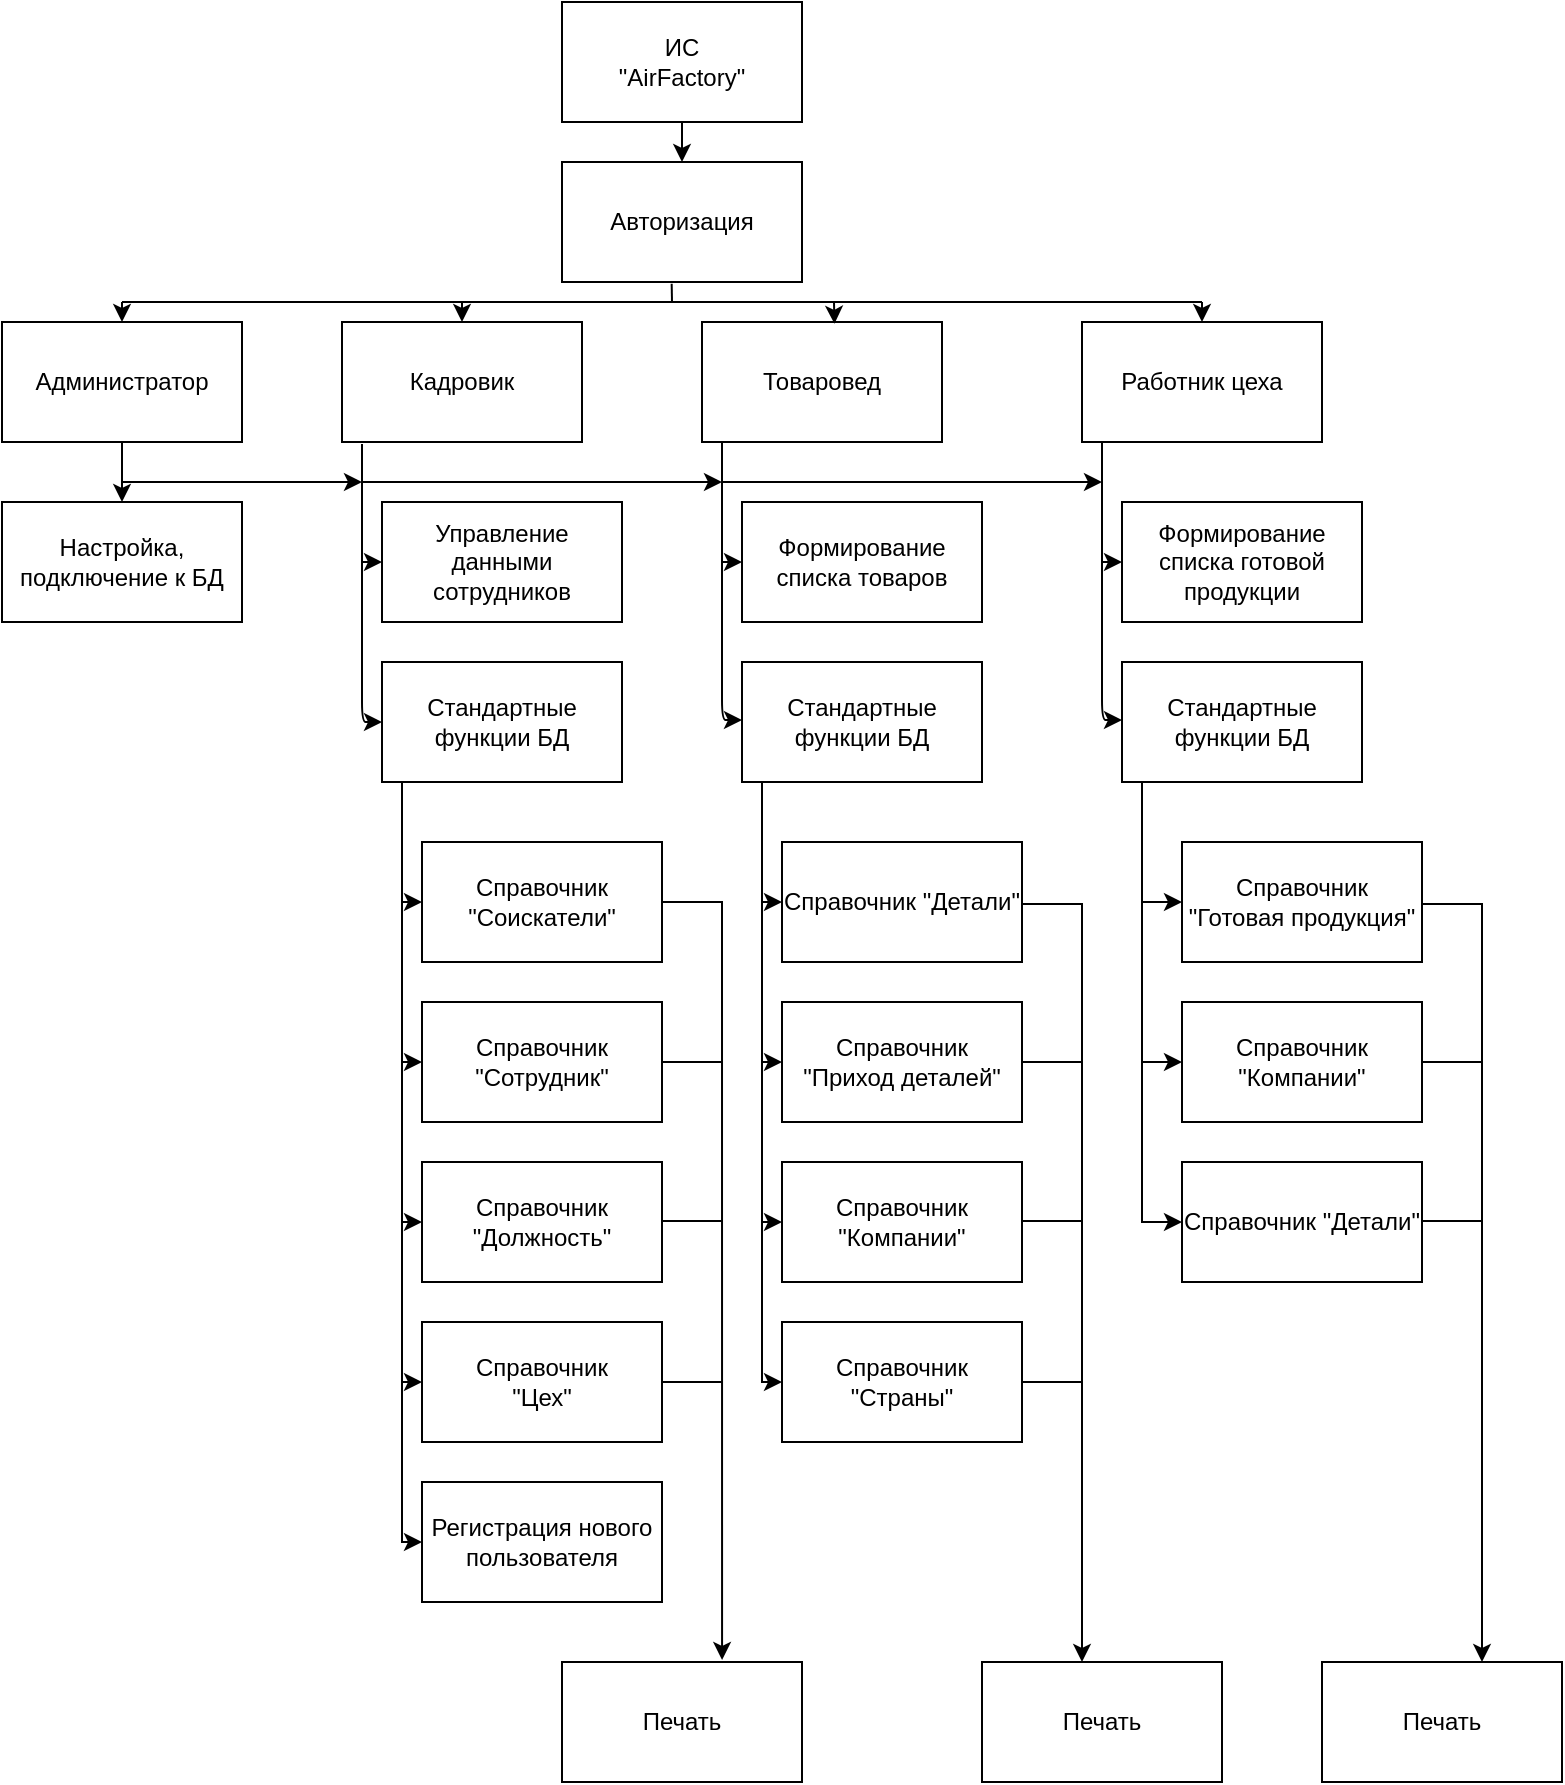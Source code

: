 <mxfile pages="1" version="11.2.8" type="github"><diagram id="sVXaI5wehimavx26GvAm" name="Страница 1"><mxGraphModel dx="1993" dy="932" grid="1" gridSize="10" guides="1" tooltips="1" connect="1" arrows="1" fold="1" page="1" pageScale="1" pageWidth="1169" pageHeight="827" math="0" shadow="0"><root><mxCell id="0"/><mxCell id="1" parent="0"/><mxCell id="CROq5k8IlqrJeaVNKi2W-1" value="ИС &lt;br&gt;&quot;AirFactory&quot;" style="rounded=0;whiteSpace=wrap;html=1;" vertex="1" parent="1"><mxGeometry x="120" y="10" width="120" height="60" as="geometry"/></mxCell><mxCell id="CROq5k8IlqrJeaVNKi2W-2" value="Авторизация" style="rounded=0;whiteSpace=wrap;html=1;" vertex="1" parent="1"><mxGeometry x="120" y="90" width="120" height="60" as="geometry"/></mxCell><mxCell id="CROq5k8IlqrJeaVNKi2W-3" value="Администратор" style="rounded=0;whiteSpace=wrap;html=1;" vertex="1" parent="1"><mxGeometry x="-160" y="170" width="120" height="60" as="geometry"/></mxCell><mxCell id="CROq5k8IlqrJeaVNKi2W-4" value="Кадровик" style="rounded=0;whiteSpace=wrap;html=1;" vertex="1" parent="1"><mxGeometry x="10" y="170" width="120" height="60" as="geometry"/></mxCell><mxCell id="CROq5k8IlqrJeaVNKi2W-5" value="Товаровед" style="rounded=0;whiteSpace=wrap;html=1;" vertex="1" parent="1"><mxGeometry x="190" y="170" width="120" height="60" as="geometry"/></mxCell><mxCell id="CROq5k8IlqrJeaVNKi2W-6" value="Работник цеха" style="rounded=0;whiteSpace=wrap;html=1;" vertex="1" parent="1"><mxGeometry x="380" y="170" width="120" height="60" as="geometry"/></mxCell><mxCell id="CROq5k8IlqrJeaVNKi2W-7" value="Настройка,&lt;br&gt;подключение к БД" style="rounded=0;whiteSpace=wrap;html=1;" vertex="1" parent="1"><mxGeometry x="-160" y="260" width="120" height="60" as="geometry"/></mxCell><mxCell id="CROq5k8IlqrJeaVNKi2W-8" value="Управление данными сотрудников" style="rounded=0;whiteSpace=wrap;html=1;" vertex="1" parent="1"><mxGeometry x="30" y="260" width="120" height="60" as="geometry"/></mxCell><mxCell id="CROq5k8IlqrJeaVNKi2W-70" style="edgeStyle=orthogonalEdgeStyle;rounded=0;orthogonalLoop=1;jettySize=auto;html=1;entryX=0;entryY=0.5;entryDx=0;entryDy=0;" edge="1" parent="1" source="CROq5k8IlqrJeaVNKi2W-9" target="CROq5k8IlqrJeaVNKi2W-19"><mxGeometry relative="1" as="geometry"><Array as="points"><mxPoint x="40" y="780"/></Array></mxGeometry></mxCell><mxCell id="CROq5k8IlqrJeaVNKi2W-9" value="Стандартные функции БД" style="rounded=0;whiteSpace=wrap;html=1;" vertex="1" parent="1"><mxGeometry x="30" y="340" width="120" height="60" as="geometry"/></mxCell><mxCell id="CROq5k8IlqrJeaVNKi2W-10" value="Формирование списка товаров" style="rounded=0;whiteSpace=wrap;html=1;" vertex="1" parent="1"><mxGeometry x="210" y="260" width="120" height="60" as="geometry"/></mxCell><mxCell id="CROq5k8IlqrJeaVNKi2W-69" style="edgeStyle=orthogonalEdgeStyle;rounded=0;orthogonalLoop=1;jettySize=auto;html=1;entryX=0;entryY=0.5;entryDx=0;entryDy=0;" edge="1" parent="1" source="CROq5k8IlqrJeaVNKi2W-11" target="CROq5k8IlqrJeaVNKi2W-27"><mxGeometry relative="1" as="geometry"><Array as="points"><mxPoint x="220" y="700"/></Array></mxGeometry></mxCell><mxCell id="CROq5k8IlqrJeaVNKi2W-11" value="Стандартные функции БД" style="rounded=0;whiteSpace=wrap;html=1;" vertex="1" parent="1"><mxGeometry x="210" y="340" width="120" height="60" as="geometry"/></mxCell><mxCell id="CROq5k8IlqrJeaVNKi2W-12" value="Формирование списка готовой продукции" style="rounded=0;whiteSpace=wrap;html=1;" vertex="1" parent="1"><mxGeometry x="400" y="260" width="120" height="60" as="geometry"/></mxCell><mxCell id="CROq5k8IlqrJeaVNKi2W-68" style="edgeStyle=orthogonalEdgeStyle;rounded=0;orthogonalLoop=1;jettySize=auto;html=1;entryX=0;entryY=0.5;entryDx=0;entryDy=0;" edge="1" parent="1" source="CROq5k8IlqrJeaVNKi2W-13" target="CROq5k8IlqrJeaVNKi2W-33"><mxGeometry relative="1" as="geometry"><Array as="points"><mxPoint x="410" y="620"/></Array></mxGeometry></mxCell><mxCell id="CROq5k8IlqrJeaVNKi2W-13" value="Стандартные функции БД" style="rounded=0;whiteSpace=wrap;html=1;" vertex="1" parent="1"><mxGeometry x="400" y="340" width="120" height="60" as="geometry"/></mxCell><mxCell id="CROq5k8IlqrJeaVNKi2W-86" style="edgeStyle=orthogonalEdgeStyle;rounded=0;orthogonalLoop=1;jettySize=auto;html=1;entryX=0.667;entryY=-0.017;entryDx=0;entryDy=0;entryPerimeter=0;" edge="1" parent="1" source="CROq5k8IlqrJeaVNKi2W-14" target="CROq5k8IlqrJeaVNKi2W-36"><mxGeometry relative="1" as="geometry"><Array as="points"><mxPoint x="200" y="460"/></Array></mxGeometry></mxCell><mxCell id="CROq5k8IlqrJeaVNKi2W-14" value="Справочник &quot;Соискатели&quot;" style="rounded=0;whiteSpace=wrap;html=1;" vertex="1" parent="1"><mxGeometry x="50" y="430" width="120" height="60" as="geometry"/></mxCell><mxCell id="CROq5k8IlqrJeaVNKi2W-15" value="Справочник &quot;Сотрудник&quot;" style="rounded=0;whiteSpace=wrap;html=1;" vertex="1" parent="1"><mxGeometry x="50" y="510" width="120" height="60" as="geometry"/></mxCell><mxCell id="CROq5k8IlqrJeaVNKi2W-16" value="&lt;span style=&quot;white-space: normal&quot;&gt;Справочник &quot;Должность&quot;&lt;/span&gt;" style="rounded=0;whiteSpace=wrap;html=1;" vertex="1" parent="1"><mxGeometry x="50" y="590" width="120" height="60" as="geometry"/></mxCell><mxCell id="CROq5k8IlqrJeaVNKi2W-17" value="&lt;span style=&quot;white-space: normal&quot;&gt;Справочник &lt;br&gt;&quot;Цех&quot;&lt;/span&gt;" style="rounded=0;whiteSpace=wrap;html=1;" vertex="1" parent="1"><mxGeometry x="50" y="670" width="120" height="60" as="geometry"/></mxCell><mxCell id="CROq5k8IlqrJeaVNKi2W-19" value="Регистрация нового пользователя" style="rounded=0;whiteSpace=wrap;html=1;" vertex="1" parent="1"><mxGeometry x="50" y="750" width="120" height="60" as="geometry"/></mxCell><mxCell id="CROq5k8IlqrJeaVNKi2W-24" value="&lt;span style=&quot;white-space: normal&quot;&gt;Справочник &quot;Детали&quot;&lt;/span&gt;" style="rounded=0;whiteSpace=wrap;html=1;" vertex="1" parent="1"><mxGeometry x="230" y="430" width="120" height="60" as="geometry"/></mxCell><mxCell id="CROq5k8IlqrJeaVNKi2W-25" value="&lt;span style=&quot;white-space: normal&quot;&gt;Справочник &lt;br&gt;&quot;Приход деталей&quot;&lt;/span&gt;" style="rounded=0;whiteSpace=wrap;html=1;" vertex="1" parent="1"><mxGeometry x="230" y="510" width="120" height="60" as="geometry"/></mxCell><mxCell id="CROq5k8IlqrJeaVNKi2W-26" value="&lt;span style=&quot;white-space: normal&quot;&gt;Справочник &quot;Компании&quot;&lt;/span&gt;" style="rounded=0;whiteSpace=wrap;html=1;" vertex="1" parent="1"><mxGeometry x="230" y="590" width="120" height="60" as="geometry"/></mxCell><mxCell id="CROq5k8IlqrJeaVNKi2W-27" value="&lt;span style=&quot;white-space: normal&quot;&gt;Справочник &quot;Страны&quot;&lt;/span&gt;" style="rounded=0;whiteSpace=wrap;html=1;" vertex="1" parent="1"><mxGeometry x="230" y="670" width="120" height="60" as="geometry"/></mxCell><mxCell id="CROq5k8IlqrJeaVNKi2W-31" value="&lt;span style=&quot;white-space: normal&quot;&gt;Справочник &lt;br&gt;&quot;Готовая продукция&quot;&lt;/span&gt;" style="rounded=0;whiteSpace=wrap;html=1;" vertex="1" parent="1"><mxGeometry x="430" y="430" width="120" height="60" as="geometry"/></mxCell><mxCell id="CROq5k8IlqrJeaVNKi2W-32" value="&lt;span style=&quot;white-space: normal&quot;&gt;Справочник &quot;Компании&quot;&lt;/span&gt;" style="rounded=0;whiteSpace=wrap;html=1;" vertex="1" parent="1"><mxGeometry x="430" y="510" width="120" height="60" as="geometry"/></mxCell><mxCell id="CROq5k8IlqrJeaVNKi2W-33" value="&lt;span style=&quot;white-space: normal&quot;&gt;Справочник &quot;Детали&quot;&lt;/span&gt;" style="rounded=0;whiteSpace=wrap;html=1;" vertex="1" parent="1"><mxGeometry x="430" y="590" width="120" height="60" as="geometry"/></mxCell><mxCell id="CROq5k8IlqrJeaVNKi2W-36" value="Печать" style="rounded=0;whiteSpace=wrap;html=1;" vertex="1" parent="1"><mxGeometry x="120" y="840" width="120" height="60" as="geometry"/></mxCell><mxCell id="CROq5k8IlqrJeaVNKi2W-37" value="Печать" style="rounded=0;whiteSpace=wrap;html=1;" vertex="1" parent="1"><mxGeometry x="330" y="840" width="120" height="60" as="geometry"/></mxCell><mxCell id="CROq5k8IlqrJeaVNKi2W-38" value="Печать" style="rounded=0;whiteSpace=wrap;html=1;" vertex="1" parent="1"><mxGeometry x="500" y="840" width="120" height="60" as="geometry"/></mxCell><mxCell id="CROq5k8IlqrJeaVNKi2W-40" value="" style="endArrow=classic;html=1;exitX=0.5;exitY=1;exitDx=0;exitDy=0;entryX=0.5;entryY=0;entryDx=0;entryDy=0;" edge="1" parent="1" source="CROq5k8IlqrJeaVNKi2W-1" target="CROq5k8IlqrJeaVNKi2W-2"><mxGeometry width="50" height="50" relative="1" as="geometry"><mxPoint x="320" y="110" as="sourcePoint"/><mxPoint x="370" y="60" as="targetPoint"/></mxGeometry></mxCell><mxCell id="CROq5k8IlqrJeaVNKi2W-43" value="" style="endArrow=none;html=1;" edge="1" parent="1"><mxGeometry width="50" height="50" relative="1" as="geometry"><mxPoint x="-100" y="160" as="sourcePoint"/><mxPoint x="440" y="160" as="targetPoint"/></mxGeometry></mxCell><mxCell id="CROq5k8IlqrJeaVNKi2W-44" value="" style="endArrow=classic;html=1;entryX=0.5;entryY=0;entryDx=0;entryDy=0;" edge="1" parent="1" target="CROq5k8IlqrJeaVNKi2W-6"><mxGeometry width="50" height="50" relative="1" as="geometry"><mxPoint x="440" y="160" as="sourcePoint"/><mxPoint x="490" y="90" as="targetPoint"/></mxGeometry></mxCell><mxCell id="CROq5k8IlqrJeaVNKi2W-48" value="" style="endArrow=none;html=1;entryX=0.457;entryY=1.015;entryDx=0;entryDy=0;entryPerimeter=0;" edge="1" parent="1" target="CROq5k8IlqrJeaVNKi2W-2"><mxGeometry width="50" height="50" relative="1" as="geometry"><mxPoint x="175" y="160" as="sourcePoint"/><mxPoint x="175" y="145" as="targetPoint"/></mxGeometry></mxCell><mxCell id="CROq5k8IlqrJeaVNKi2W-49" value="" style="endArrow=classic;html=1;entryX=0.552;entryY=0.015;entryDx=0;entryDy=0;entryPerimeter=0;" edge="1" parent="1" target="CROq5k8IlqrJeaVNKi2W-5"><mxGeometry width="50" height="50" relative="1" as="geometry"><mxPoint x="256" y="160" as="sourcePoint"/><mxPoint x="170" y="190" as="targetPoint"/></mxGeometry></mxCell><mxCell id="CROq5k8IlqrJeaVNKi2W-50" value="" style="endArrow=classic;html=1;entryX=0.5;entryY=0;entryDx=0;entryDy=0;" edge="1" parent="1" target="CROq5k8IlqrJeaVNKi2W-3"><mxGeometry width="50" height="50" relative="1" as="geometry"><mxPoint x="-100" y="160" as="sourcePoint"/><mxPoint x="-50" y="110" as="targetPoint"/></mxGeometry></mxCell><mxCell id="CROq5k8IlqrJeaVNKi2W-51" value="" style="endArrow=classic;html=1;entryX=0.5;entryY=0;entryDx=0;entryDy=0;" edge="1" parent="1" target="CROq5k8IlqrJeaVNKi2W-4"><mxGeometry width="50" height="50" relative="1" as="geometry"><mxPoint x="70" y="160" as="sourcePoint"/><mxPoint x="60" y="90" as="targetPoint"/></mxGeometry></mxCell><mxCell id="CROq5k8IlqrJeaVNKi2W-52" value="" style="endArrow=classic;html=1;entryX=0.5;entryY=0;entryDx=0;entryDy=0;exitX=0.5;exitY=1;exitDx=0;exitDy=0;" edge="1" parent="1" source="CROq5k8IlqrJeaVNKi2W-3" target="CROq5k8IlqrJeaVNKi2W-7"><mxGeometry width="50" height="50" relative="1" as="geometry"><mxPoint x="-100" y="240" as="sourcePoint"/><mxPoint x="-50" y="190" as="targetPoint"/></mxGeometry></mxCell><mxCell id="CROq5k8IlqrJeaVNKi2W-53" value="" style="endArrow=classic;html=1;entryX=0;entryY=0.5;entryDx=0;entryDy=0;" edge="1" parent="1" target="CROq5k8IlqrJeaVNKi2W-9"><mxGeometry width="50" height="50" relative="1" as="geometry"><mxPoint x="20" y="231" as="sourcePoint"/><mxPoint x="20" y="380" as="targetPoint"/><Array as="points"><mxPoint x="20" y="370"/></Array></mxGeometry></mxCell><mxCell id="CROq5k8IlqrJeaVNKi2W-56" value="" style="endArrow=classic;html=1;" edge="1" parent="1"><mxGeometry width="50" height="50" relative="1" as="geometry"><mxPoint x="20" y="290" as="sourcePoint"/><mxPoint x="30" y="290" as="targetPoint"/></mxGeometry></mxCell><mxCell id="CROq5k8IlqrJeaVNKi2W-58" value="" style="endArrow=classic;html=1;entryX=0;entryY=0.5;entryDx=0;entryDy=0;" edge="1" parent="1" target="CROq5k8IlqrJeaVNKi2W-10"><mxGeometry width="50" height="50" relative="1" as="geometry"><mxPoint x="200" y="290" as="sourcePoint"/><mxPoint x="260" y="260" as="targetPoint"/></mxGeometry></mxCell><mxCell id="CROq5k8IlqrJeaVNKi2W-59" value="" style="endArrow=classic;html=1;entryX=0;entryY=0.5;entryDx=0;entryDy=0;" edge="1" parent="1" target="CROq5k8IlqrJeaVNKi2W-12"><mxGeometry width="50" height="50" relative="1" as="geometry"><mxPoint x="390" y="290" as="sourcePoint"/><mxPoint x="310" y="270" as="targetPoint"/></mxGeometry></mxCell><mxCell id="CROq5k8IlqrJeaVNKi2W-60" value="" style="endArrow=classic;html=1;entryX=0;entryY=0.5;entryDx=0;entryDy=0;" edge="1" parent="1"><mxGeometry width="50" height="50" relative="1" as="geometry"><mxPoint x="200.0" y="230.0" as="sourcePoint"/><mxPoint x="210.0" y="369" as="targetPoint"/><Array as="points"><mxPoint x="200" y="369"/></Array></mxGeometry></mxCell><mxCell id="CROq5k8IlqrJeaVNKi2W-61" value="" style="endArrow=classic;html=1;entryX=0;entryY=0.5;entryDx=0;entryDy=0;" edge="1" parent="1"><mxGeometry width="50" height="50" relative="1" as="geometry"><mxPoint x="390.0" y="230.0" as="sourcePoint"/><mxPoint x="400.0" y="369" as="targetPoint"/><Array as="points"><mxPoint x="390" y="369"/></Array></mxGeometry></mxCell><mxCell id="CROq5k8IlqrJeaVNKi2W-62" value="" style="endArrow=classic;html=1;" edge="1" parent="1"><mxGeometry width="50" height="50" relative="1" as="geometry"><mxPoint x="-100" y="250" as="sourcePoint"/><mxPoint x="20" y="250" as="targetPoint"/></mxGeometry></mxCell><mxCell id="CROq5k8IlqrJeaVNKi2W-63" value="" style="endArrow=classic;html=1;" edge="1" parent="1"><mxGeometry width="50" height="50" relative="1" as="geometry"><mxPoint x="20" y="250" as="sourcePoint"/><mxPoint x="200" y="250" as="targetPoint"/></mxGeometry></mxCell><mxCell id="CROq5k8IlqrJeaVNKi2W-64" value="" style="endArrow=classic;html=1;" edge="1" parent="1"><mxGeometry width="50" height="50" relative="1" as="geometry"><mxPoint x="200" y="250" as="sourcePoint"/><mxPoint x="390" y="250" as="targetPoint"/></mxGeometry></mxCell><mxCell id="CROq5k8IlqrJeaVNKi2W-71" value="" style="endArrow=classic;html=1;entryX=0;entryY=0.5;entryDx=0;entryDy=0;" edge="1" parent="1" target="CROq5k8IlqrJeaVNKi2W-14"><mxGeometry width="50" height="50" relative="1" as="geometry"><mxPoint x="40" y="460" as="sourcePoint"/><mxPoint x="10" y="460" as="targetPoint"/></mxGeometry></mxCell><mxCell id="CROq5k8IlqrJeaVNKi2W-72" value="" style="endArrow=classic;html=1;entryX=0;entryY=0.5;entryDx=0;entryDy=0;" edge="1" parent="1"><mxGeometry width="50" height="50" relative="1" as="geometry"><mxPoint x="40" y="540" as="sourcePoint"/><mxPoint x="50" y="540" as="targetPoint"/></mxGeometry></mxCell><mxCell id="CROq5k8IlqrJeaVNKi2W-73" value="" style="endArrow=classic;html=1;entryX=0;entryY=0.5;entryDx=0;entryDy=0;" edge="1" parent="1"><mxGeometry width="50" height="50" relative="1" as="geometry"><mxPoint x="40" y="620" as="sourcePoint"/><mxPoint x="50" y="620" as="targetPoint"/></mxGeometry></mxCell><mxCell id="CROq5k8IlqrJeaVNKi2W-74" value="" style="endArrow=classic;html=1;entryX=0;entryY=0.5;entryDx=0;entryDy=0;" edge="1" parent="1"><mxGeometry width="50" height="50" relative="1" as="geometry"><mxPoint x="40" y="700" as="sourcePoint"/><mxPoint x="50" y="700" as="targetPoint"/></mxGeometry></mxCell><mxCell id="CROq5k8IlqrJeaVNKi2W-80" value="" style="endArrow=classic;html=1;entryX=0;entryY=0.5;entryDx=0;entryDy=0;" edge="1" parent="1"><mxGeometry width="50" height="50" relative="1" as="geometry"><mxPoint x="220" y="460" as="sourcePoint"/><mxPoint x="230" y="460" as="targetPoint"/></mxGeometry></mxCell><mxCell id="CROq5k8IlqrJeaVNKi2W-81" value="" style="endArrow=classic;html=1;entryX=0;entryY=0.5;entryDx=0;entryDy=0;" edge="1" parent="1"><mxGeometry width="50" height="50" relative="1" as="geometry"><mxPoint x="220" y="540" as="sourcePoint"/><mxPoint x="230" y="540" as="targetPoint"/></mxGeometry></mxCell><mxCell id="CROq5k8IlqrJeaVNKi2W-82" value="" style="endArrow=classic;html=1;entryX=0;entryY=0.5;entryDx=0;entryDy=0;" edge="1" parent="1"><mxGeometry width="50" height="50" relative="1" as="geometry"><mxPoint x="220" y="620" as="sourcePoint"/><mxPoint x="230" y="620" as="targetPoint"/></mxGeometry></mxCell><mxCell id="CROq5k8IlqrJeaVNKi2W-84" value="" style="endArrow=classic;html=1;entryX=0;entryY=0.5;entryDx=0;entryDy=0;" edge="1" parent="1"><mxGeometry width="50" height="50" relative="1" as="geometry"><mxPoint x="410" y="460" as="sourcePoint"/><mxPoint x="430" y="460" as="targetPoint"/></mxGeometry></mxCell><mxCell id="CROq5k8IlqrJeaVNKi2W-85" value="" style="endArrow=classic;html=1;entryX=0;entryY=0.5;entryDx=0;entryDy=0;" edge="1" parent="1"><mxGeometry width="50" height="50" relative="1" as="geometry"><mxPoint x="410" y="540" as="sourcePoint"/><mxPoint x="430" y="540" as="targetPoint"/></mxGeometry></mxCell><mxCell id="CROq5k8IlqrJeaVNKi2W-88" style="edgeStyle=orthogonalEdgeStyle;rounded=0;orthogonalLoop=1;jettySize=auto;html=1;entryX=0.667;entryY=-0.017;entryDx=0;entryDy=0;entryPerimeter=0;" edge="1" parent="1"><mxGeometry relative="1" as="geometry"><mxPoint x="350" y="461" as="sourcePoint"/><mxPoint x="380" y="840" as="targetPoint"/><Array as="points"><mxPoint x="380" y="461"/></Array></mxGeometry></mxCell><mxCell id="CROq5k8IlqrJeaVNKi2W-89" style="edgeStyle=orthogonalEdgeStyle;rounded=0;orthogonalLoop=1;jettySize=auto;html=1;entryX=0.667;entryY=-0.017;entryDx=0;entryDy=0;entryPerimeter=0;" edge="1" parent="1"><mxGeometry relative="1" as="geometry"><mxPoint x="550" y="461" as="sourcePoint"/><mxPoint x="580" y="840" as="targetPoint"/><Array as="points"><mxPoint x="580" y="461"/></Array></mxGeometry></mxCell><mxCell id="CROq5k8IlqrJeaVNKi2W-90" value="" style="endArrow=none;html=1;exitX=1;exitY=0.5;exitDx=0;exitDy=0;" edge="1" parent="1" source="CROq5k8IlqrJeaVNKi2W-32"><mxGeometry width="50" height="50" relative="1" as="geometry"><mxPoint x="630" y="540" as="sourcePoint"/><mxPoint x="580" y="540" as="targetPoint"/></mxGeometry></mxCell><mxCell id="CROq5k8IlqrJeaVNKi2W-91" value="" style="endArrow=none;html=1;exitX=1;exitY=0.5;exitDx=0;exitDy=0;" edge="1" parent="1"><mxGeometry width="50" height="50" relative="1" as="geometry"><mxPoint x="550" y="619.5" as="sourcePoint"/><mxPoint x="580" y="619.5" as="targetPoint"/></mxGeometry></mxCell><mxCell id="CROq5k8IlqrJeaVNKi2W-92" value="" style="endArrow=none;html=1;exitX=1;exitY=0.5;exitDx=0;exitDy=0;" edge="1" parent="1"><mxGeometry width="50" height="50" relative="1" as="geometry"><mxPoint x="350" y="540" as="sourcePoint"/><mxPoint x="380" y="540" as="targetPoint"/></mxGeometry></mxCell><mxCell id="CROq5k8IlqrJeaVNKi2W-93" value="" style="endArrow=none;html=1;exitX=1;exitY=0.5;exitDx=0;exitDy=0;" edge="1" parent="1"><mxGeometry width="50" height="50" relative="1" as="geometry"><mxPoint x="350" y="619.5" as="sourcePoint"/><mxPoint x="380" y="619.5" as="targetPoint"/></mxGeometry></mxCell><mxCell id="CROq5k8IlqrJeaVNKi2W-94" value="" style="endArrow=none;html=1;exitX=1;exitY=0.5;exitDx=0;exitDy=0;" edge="1" parent="1"><mxGeometry width="50" height="50" relative="1" as="geometry"><mxPoint x="350" y="700" as="sourcePoint"/><mxPoint x="380" y="700" as="targetPoint"/></mxGeometry></mxCell><mxCell id="CROq5k8IlqrJeaVNKi2W-95" value="" style="endArrow=none;html=1;exitX=1;exitY=0.5;exitDx=0;exitDy=0;" edge="1" parent="1"><mxGeometry width="50" height="50" relative="1" as="geometry"><mxPoint x="170" y="540" as="sourcePoint"/><mxPoint x="200" y="540" as="targetPoint"/></mxGeometry></mxCell><mxCell id="CROq5k8IlqrJeaVNKi2W-96" value="" style="endArrow=none;html=1;exitX=1;exitY=0.5;exitDx=0;exitDy=0;" edge="1" parent="1"><mxGeometry width="50" height="50" relative="1" as="geometry"><mxPoint x="170" y="619.5" as="sourcePoint"/><mxPoint x="200" y="619.5" as="targetPoint"/></mxGeometry></mxCell><mxCell id="CROq5k8IlqrJeaVNKi2W-97" value="" style="endArrow=none;html=1;exitX=1;exitY=0.5;exitDx=0;exitDy=0;" edge="1" parent="1"><mxGeometry width="50" height="50" relative="1" as="geometry"><mxPoint x="170" y="700" as="sourcePoint"/><mxPoint x="200" y="700" as="targetPoint"/></mxGeometry></mxCell></root></mxGraphModel></diagram></mxfile>